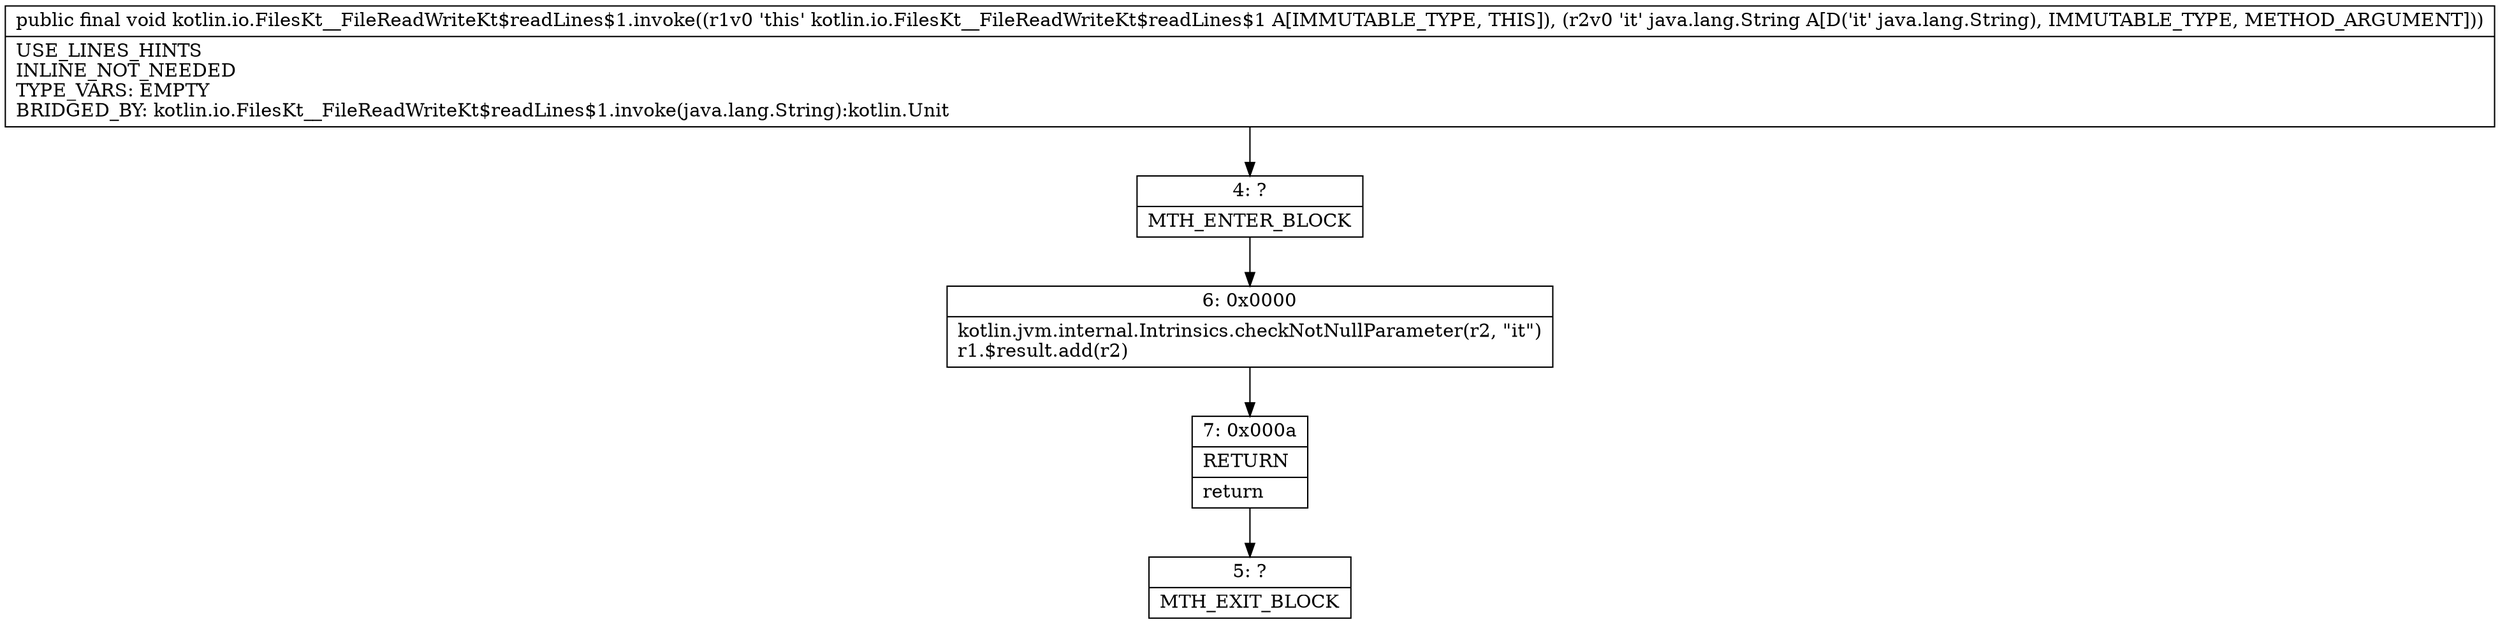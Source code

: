 digraph "CFG forkotlin.io.FilesKt__FileReadWriteKt$readLines$1.invoke(Ljava\/lang\/String;)V" {
Node_4 [shape=record,label="{4\:\ ?|MTH_ENTER_BLOCK\l}"];
Node_6 [shape=record,label="{6\:\ 0x0000|kotlin.jvm.internal.Intrinsics.checkNotNullParameter(r2, \"it\")\lr1.$result.add(r2)\l}"];
Node_7 [shape=record,label="{7\:\ 0x000a|RETURN\l|return\l}"];
Node_5 [shape=record,label="{5\:\ ?|MTH_EXIT_BLOCK\l}"];
MethodNode[shape=record,label="{public final void kotlin.io.FilesKt__FileReadWriteKt$readLines$1.invoke((r1v0 'this' kotlin.io.FilesKt__FileReadWriteKt$readLines$1 A[IMMUTABLE_TYPE, THIS]), (r2v0 'it' java.lang.String A[D('it' java.lang.String), IMMUTABLE_TYPE, METHOD_ARGUMENT]))  | USE_LINES_HINTS\lINLINE_NOT_NEEDED\lTYPE_VARS: EMPTY\lBRIDGED_BY: kotlin.io.FilesKt__FileReadWriteKt$readLines$1.invoke(java.lang.String):kotlin.Unit\l}"];
MethodNode -> Node_4;Node_4 -> Node_6;
Node_6 -> Node_7;
Node_7 -> Node_5;
}

